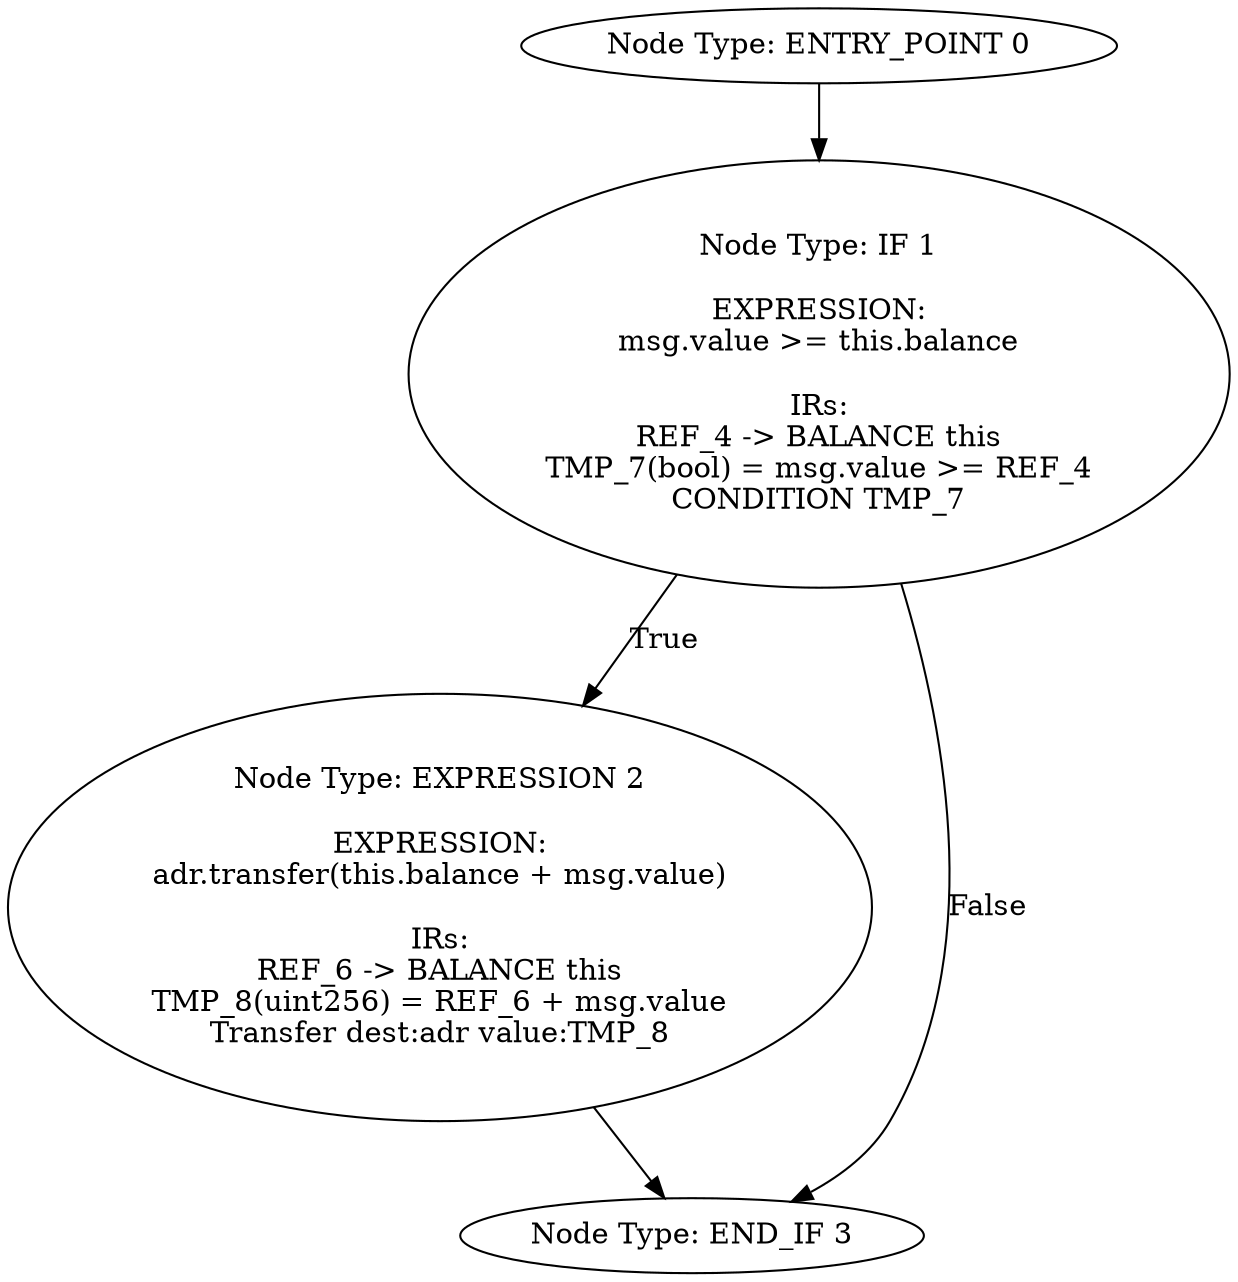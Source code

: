 digraph{
0[label="Node Type: ENTRY_POINT 0
"];
0->1;
1[label="Node Type: IF 1

EXPRESSION:
msg.value >= this.balance

IRs:
REF_4 -> BALANCE this
TMP_7(bool) = msg.value >= REF_4
CONDITION TMP_7"];
1->2[label="True"];
1->3[label="False"];
2[label="Node Type: EXPRESSION 2

EXPRESSION:
adr.transfer(this.balance + msg.value)

IRs:
REF_6 -> BALANCE this
TMP_8(uint256) = REF_6 + msg.value
Transfer dest:adr value:TMP_8"];
2->3;
3[label="Node Type: END_IF 3
"];
}
